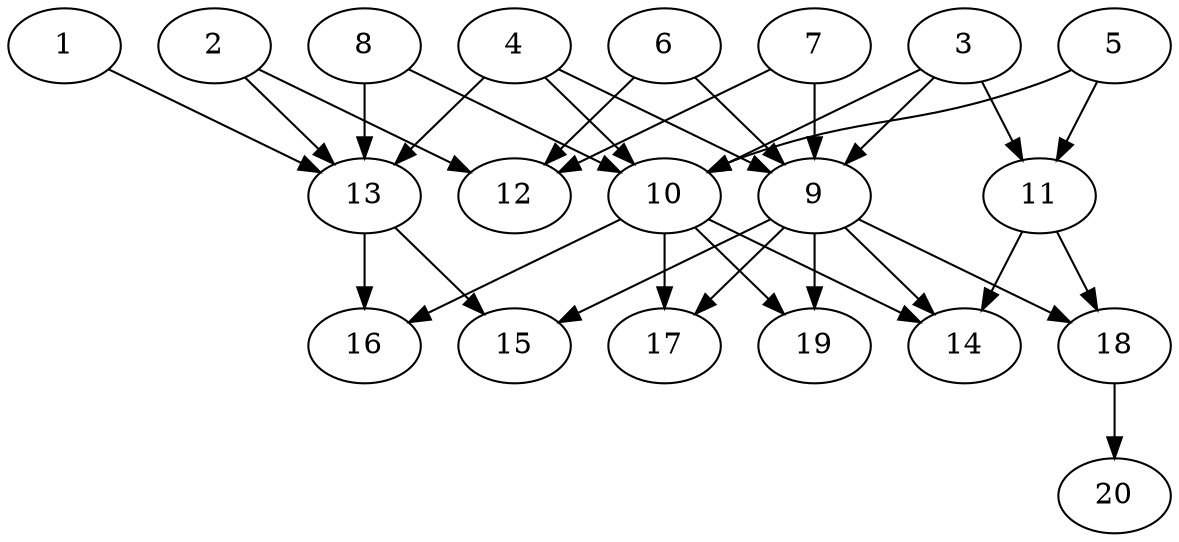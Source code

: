 // DAG automatically generated by daggen at Tue Jul 23 14:28:59 2019
// ./daggen --dot -n 20 --ccr 0.4 --fat 0.6 --regular 0.5 --density 0.7 --mindata 5242880 --maxdata 52428800 
digraph G {
  1 [size="36641280", alpha="0.07", expect_size="14656512"] 
  1 -> 13 [size ="14656512"]
  2 [size="13186560", alpha="0.14", expect_size="5274624"] 
  2 -> 12 [size ="5274624"]
  2 -> 13 [size ="5274624"]
  3 [size="127416320", alpha="0.14", expect_size="50966528"] 
  3 -> 9 [size ="50966528"]
  3 -> 10 [size ="50966528"]
  3 -> 11 [size ="50966528"]
  4 [size="51957760", alpha="0.12", expect_size="20783104"] 
  4 -> 9 [size ="20783104"]
  4 -> 10 [size ="20783104"]
  4 -> 13 [size ="20783104"]
  5 [size="94935040", alpha="0.05", expect_size="37974016"] 
  5 -> 10 [size ="37974016"]
  5 -> 11 [size ="37974016"]
  6 [size="109565440", alpha="0.16", expect_size="43826176"] 
  6 -> 9 [size ="43826176"]
  6 -> 12 [size ="43826176"]
  7 [size="46259200", alpha="0.15", expect_size="18503680"] 
  7 -> 9 [size ="18503680"]
  7 -> 12 [size ="18503680"]
  8 [size="125224960", alpha="0.19", expect_size="50089984"] 
  8 -> 10 [size ="50089984"]
  8 -> 13 [size ="50089984"]
  9 [size="59205120", alpha="0.15", expect_size="23682048"] 
  9 -> 14 [size ="23682048"]
  9 -> 15 [size ="23682048"]
  9 -> 17 [size ="23682048"]
  9 -> 18 [size ="23682048"]
  9 -> 19 [size ="23682048"]
  10 [size="49643520", alpha="0.08", expect_size="19857408"] 
  10 -> 14 [size ="19857408"]
  10 -> 16 [size ="19857408"]
  10 -> 17 [size ="19857408"]
  10 -> 19 [size ="19857408"]
  11 [size="59015680", alpha="0.02", expect_size="23606272"] 
  11 -> 14 [size ="23606272"]
  11 -> 18 [size ="23606272"]
  12 [size="97359360", alpha="0.17", expect_size="38943744"] 
  13 [size="61463040", alpha="0.15", expect_size="24585216"] 
  13 -> 15 [size ="24585216"]
  13 -> 16 [size ="24585216"]
  14 [size="25070080", alpha="0.18", expect_size="10028032"] 
  15 [size="97753600", alpha="0.16", expect_size="39101440"] 
  16 [size="129789440", alpha="0.05", expect_size="51915776"] 
  17 [size="104913920", alpha="0.20", expect_size="41965568"] 
  18 [size="73290240", alpha="0.04", expect_size="29316096"] 
  18 -> 20 [size ="29316096"]
  19 [size="66693120", alpha="0.01", expect_size="26677248"] 
  20 [size="39416320", alpha="0.07", expect_size="15766528"] 
}
